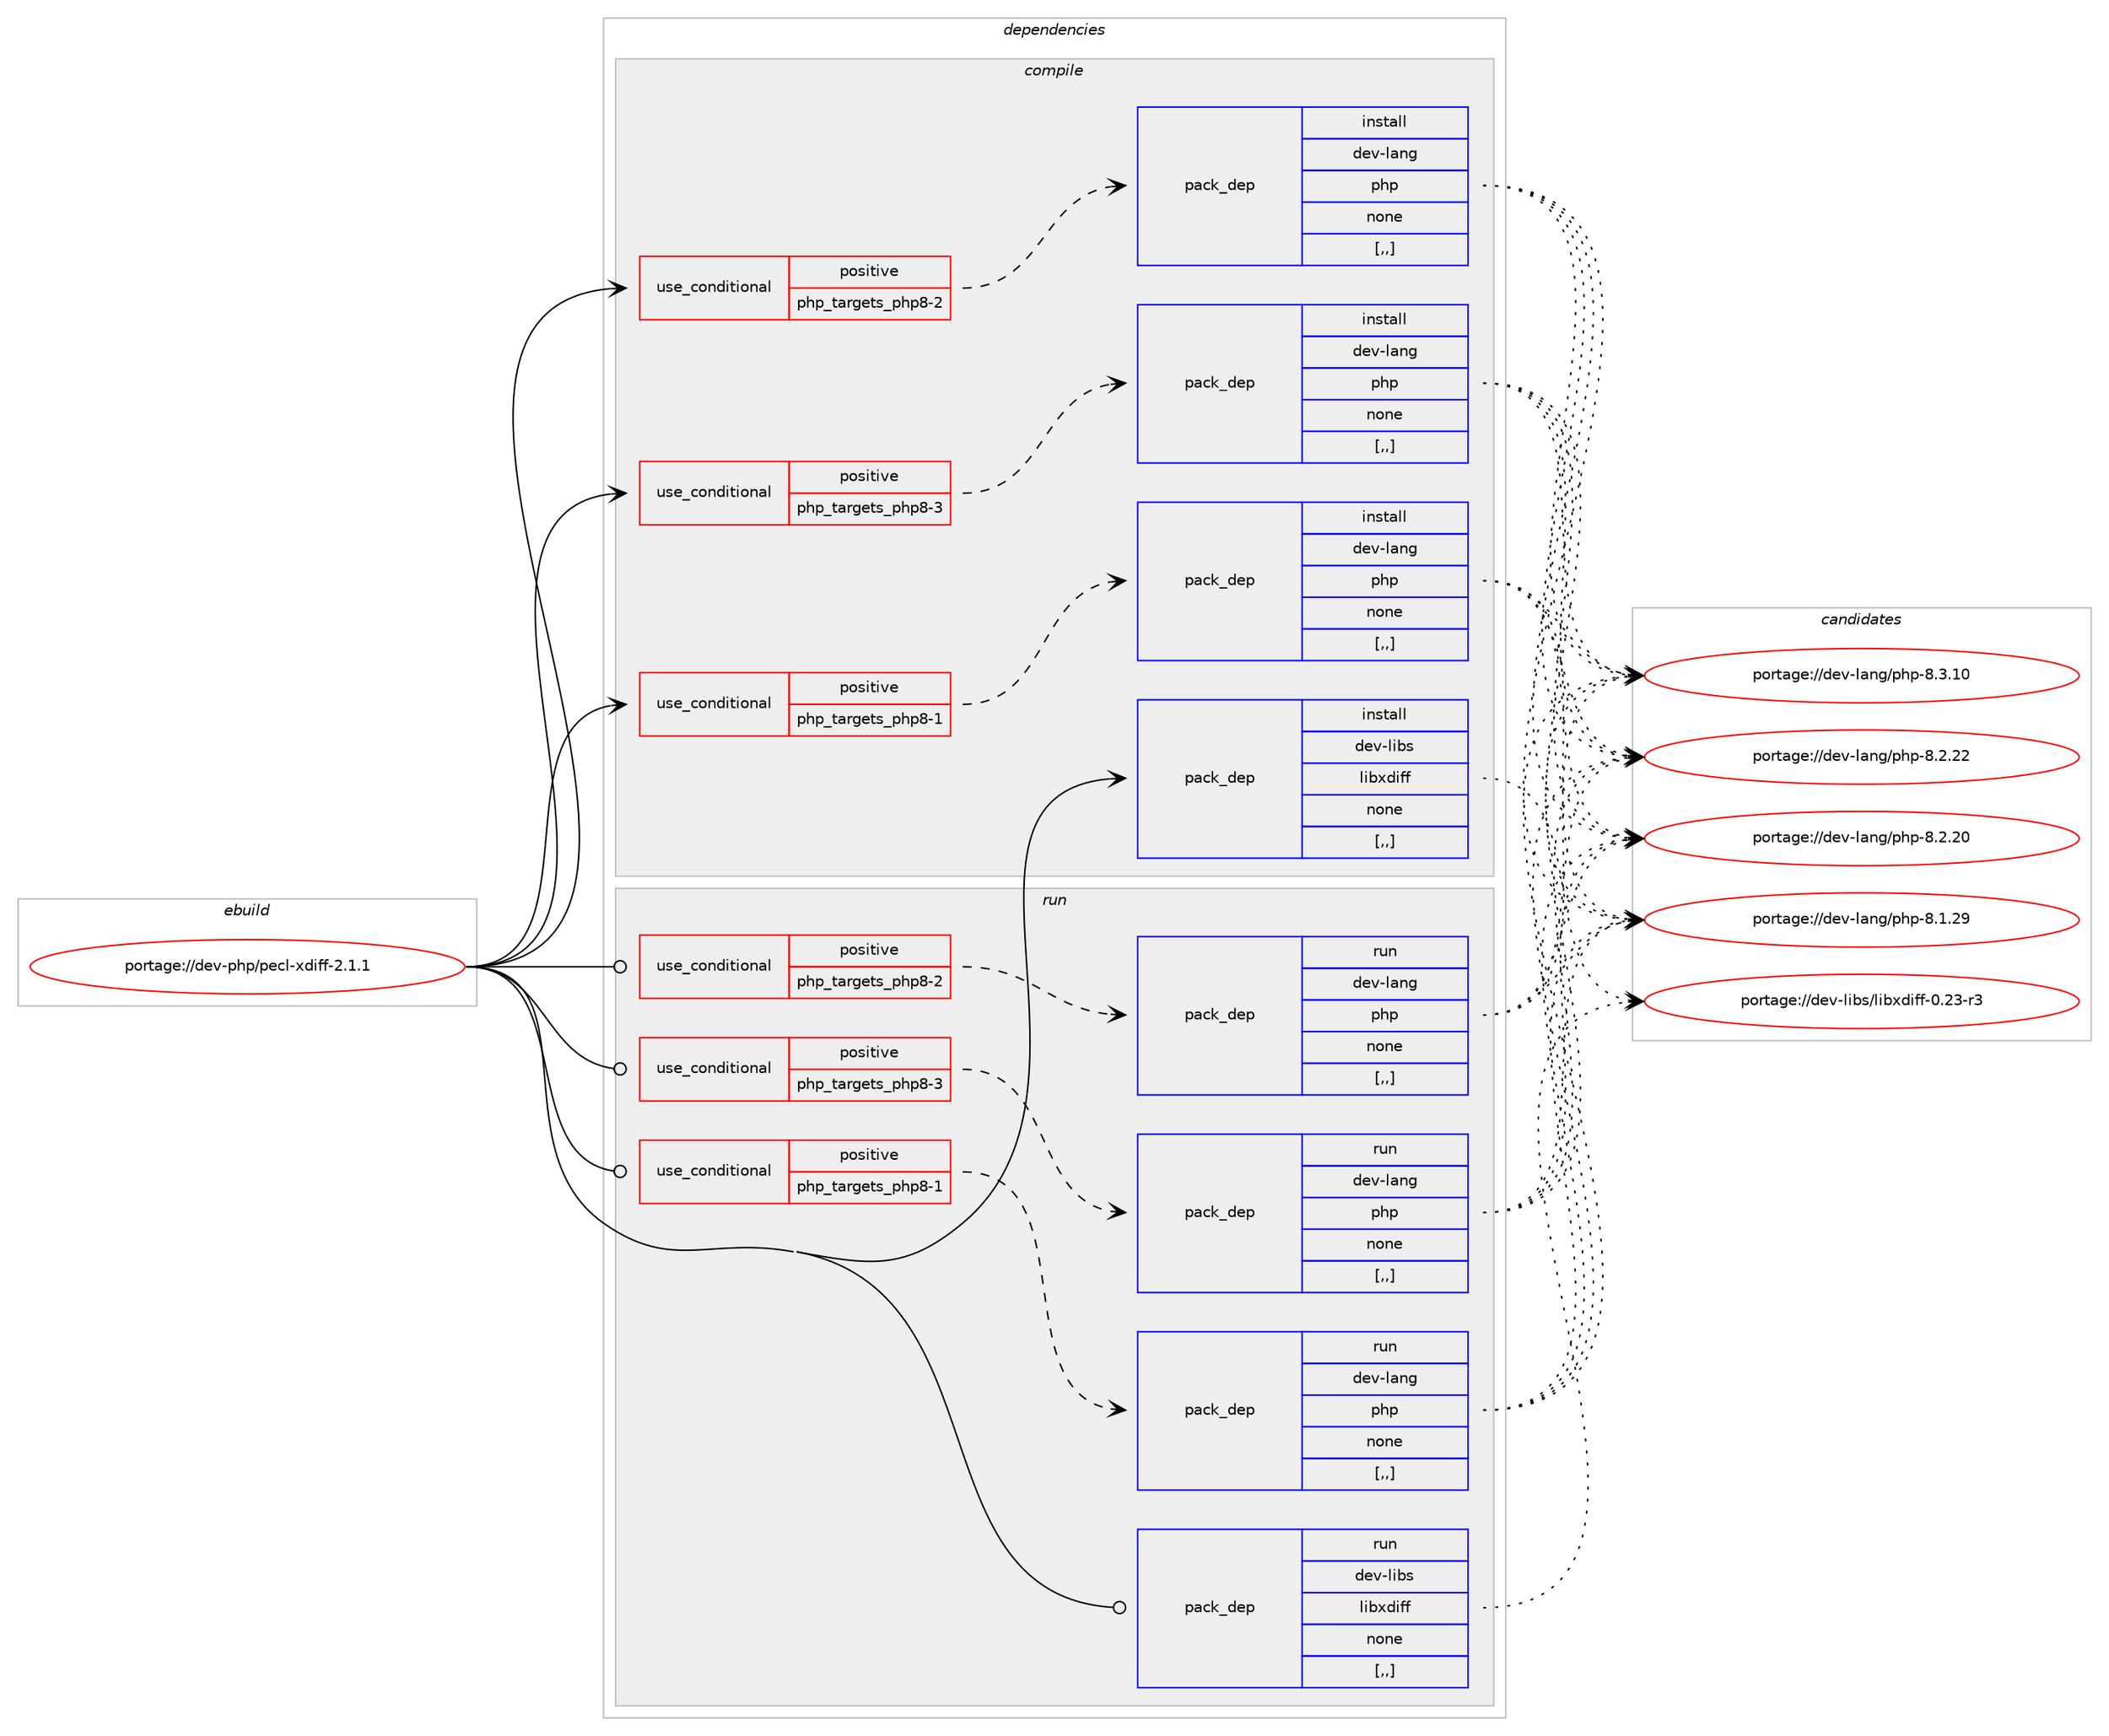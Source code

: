 digraph prolog {

# *************
# Graph options
# *************

newrank=true;
concentrate=true;
compound=true;
graph [rankdir=LR,fontname=Helvetica,fontsize=10,ranksep=1.5];#, ranksep=2.5, nodesep=0.2];
edge  [arrowhead=vee];
node  [fontname=Helvetica,fontsize=10];

# **********
# The ebuild
# **********

subgraph cluster_leftcol {
color=gray;
label=<<i>ebuild</i>>;
id [label="portage://dev-php/pecl-xdiff-2.1.1", color=red, width=4, href="../dev-php/pecl-xdiff-2.1.1.svg"];
}

# ****************
# The dependencies
# ****************

subgraph cluster_midcol {
color=gray;
label=<<i>dependencies</i>>;
subgraph cluster_compile {
fillcolor="#eeeeee";
style=filled;
label=<<i>compile</i>>;
subgraph cond160615 {
dependency634726 [label=<<TABLE BORDER="0" CELLBORDER="1" CELLSPACING="0" CELLPADDING="4"><TR><TD ROWSPAN="3" CELLPADDING="10">use_conditional</TD></TR><TR><TD>positive</TD></TR><TR><TD>php_targets_php8-1</TD></TR></TABLE>>, shape=none, color=red];
subgraph pack469298 {
dependency634727 [label=<<TABLE BORDER="0" CELLBORDER="1" CELLSPACING="0" CELLPADDING="4" WIDTH="220"><TR><TD ROWSPAN="6" CELLPADDING="30">pack_dep</TD></TR><TR><TD WIDTH="110">install</TD></TR><TR><TD>dev-lang</TD></TR><TR><TD>php</TD></TR><TR><TD>none</TD></TR><TR><TD>[,,]</TD></TR></TABLE>>, shape=none, color=blue];
}
dependency634726:e -> dependency634727:w [weight=20,style="dashed",arrowhead="vee"];
}
id:e -> dependency634726:w [weight=20,style="solid",arrowhead="vee"];
subgraph cond160616 {
dependency634728 [label=<<TABLE BORDER="0" CELLBORDER="1" CELLSPACING="0" CELLPADDING="4"><TR><TD ROWSPAN="3" CELLPADDING="10">use_conditional</TD></TR><TR><TD>positive</TD></TR><TR><TD>php_targets_php8-2</TD></TR></TABLE>>, shape=none, color=red];
subgraph pack469299 {
dependency634729 [label=<<TABLE BORDER="0" CELLBORDER="1" CELLSPACING="0" CELLPADDING="4" WIDTH="220"><TR><TD ROWSPAN="6" CELLPADDING="30">pack_dep</TD></TR><TR><TD WIDTH="110">install</TD></TR><TR><TD>dev-lang</TD></TR><TR><TD>php</TD></TR><TR><TD>none</TD></TR><TR><TD>[,,]</TD></TR></TABLE>>, shape=none, color=blue];
}
dependency634728:e -> dependency634729:w [weight=20,style="dashed",arrowhead="vee"];
}
id:e -> dependency634728:w [weight=20,style="solid",arrowhead="vee"];
subgraph cond160617 {
dependency634730 [label=<<TABLE BORDER="0" CELLBORDER="1" CELLSPACING="0" CELLPADDING="4"><TR><TD ROWSPAN="3" CELLPADDING="10">use_conditional</TD></TR><TR><TD>positive</TD></TR><TR><TD>php_targets_php8-3</TD></TR></TABLE>>, shape=none, color=red];
subgraph pack469300 {
dependency634731 [label=<<TABLE BORDER="0" CELLBORDER="1" CELLSPACING="0" CELLPADDING="4" WIDTH="220"><TR><TD ROWSPAN="6" CELLPADDING="30">pack_dep</TD></TR><TR><TD WIDTH="110">install</TD></TR><TR><TD>dev-lang</TD></TR><TR><TD>php</TD></TR><TR><TD>none</TD></TR><TR><TD>[,,]</TD></TR></TABLE>>, shape=none, color=blue];
}
dependency634730:e -> dependency634731:w [weight=20,style="dashed",arrowhead="vee"];
}
id:e -> dependency634730:w [weight=20,style="solid",arrowhead="vee"];
subgraph pack469301 {
dependency634732 [label=<<TABLE BORDER="0" CELLBORDER="1" CELLSPACING="0" CELLPADDING="4" WIDTH="220"><TR><TD ROWSPAN="6" CELLPADDING="30">pack_dep</TD></TR><TR><TD WIDTH="110">install</TD></TR><TR><TD>dev-libs</TD></TR><TR><TD>libxdiff</TD></TR><TR><TD>none</TD></TR><TR><TD>[,,]</TD></TR></TABLE>>, shape=none, color=blue];
}
id:e -> dependency634732:w [weight=20,style="solid",arrowhead="vee"];
}
subgraph cluster_compileandrun {
fillcolor="#eeeeee";
style=filled;
label=<<i>compile and run</i>>;
}
subgraph cluster_run {
fillcolor="#eeeeee";
style=filled;
label=<<i>run</i>>;
subgraph cond160618 {
dependency634733 [label=<<TABLE BORDER="0" CELLBORDER="1" CELLSPACING="0" CELLPADDING="4"><TR><TD ROWSPAN="3" CELLPADDING="10">use_conditional</TD></TR><TR><TD>positive</TD></TR><TR><TD>php_targets_php8-1</TD></TR></TABLE>>, shape=none, color=red];
subgraph pack469302 {
dependency634734 [label=<<TABLE BORDER="0" CELLBORDER="1" CELLSPACING="0" CELLPADDING="4" WIDTH="220"><TR><TD ROWSPAN="6" CELLPADDING="30">pack_dep</TD></TR><TR><TD WIDTH="110">run</TD></TR><TR><TD>dev-lang</TD></TR><TR><TD>php</TD></TR><TR><TD>none</TD></TR><TR><TD>[,,]</TD></TR></TABLE>>, shape=none, color=blue];
}
dependency634733:e -> dependency634734:w [weight=20,style="dashed",arrowhead="vee"];
}
id:e -> dependency634733:w [weight=20,style="solid",arrowhead="odot"];
subgraph cond160619 {
dependency634735 [label=<<TABLE BORDER="0" CELLBORDER="1" CELLSPACING="0" CELLPADDING="4"><TR><TD ROWSPAN="3" CELLPADDING="10">use_conditional</TD></TR><TR><TD>positive</TD></TR><TR><TD>php_targets_php8-2</TD></TR></TABLE>>, shape=none, color=red];
subgraph pack469303 {
dependency634736 [label=<<TABLE BORDER="0" CELLBORDER="1" CELLSPACING="0" CELLPADDING="4" WIDTH="220"><TR><TD ROWSPAN="6" CELLPADDING="30">pack_dep</TD></TR><TR><TD WIDTH="110">run</TD></TR><TR><TD>dev-lang</TD></TR><TR><TD>php</TD></TR><TR><TD>none</TD></TR><TR><TD>[,,]</TD></TR></TABLE>>, shape=none, color=blue];
}
dependency634735:e -> dependency634736:w [weight=20,style="dashed",arrowhead="vee"];
}
id:e -> dependency634735:w [weight=20,style="solid",arrowhead="odot"];
subgraph cond160620 {
dependency634737 [label=<<TABLE BORDER="0" CELLBORDER="1" CELLSPACING="0" CELLPADDING="4"><TR><TD ROWSPAN="3" CELLPADDING="10">use_conditional</TD></TR><TR><TD>positive</TD></TR><TR><TD>php_targets_php8-3</TD></TR></TABLE>>, shape=none, color=red];
subgraph pack469304 {
dependency634738 [label=<<TABLE BORDER="0" CELLBORDER="1" CELLSPACING="0" CELLPADDING="4" WIDTH="220"><TR><TD ROWSPAN="6" CELLPADDING="30">pack_dep</TD></TR><TR><TD WIDTH="110">run</TD></TR><TR><TD>dev-lang</TD></TR><TR><TD>php</TD></TR><TR><TD>none</TD></TR><TR><TD>[,,]</TD></TR></TABLE>>, shape=none, color=blue];
}
dependency634737:e -> dependency634738:w [weight=20,style="dashed",arrowhead="vee"];
}
id:e -> dependency634737:w [weight=20,style="solid",arrowhead="odot"];
subgraph pack469305 {
dependency634739 [label=<<TABLE BORDER="0" CELLBORDER="1" CELLSPACING="0" CELLPADDING="4" WIDTH="220"><TR><TD ROWSPAN="6" CELLPADDING="30">pack_dep</TD></TR><TR><TD WIDTH="110">run</TD></TR><TR><TD>dev-libs</TD></TR><TR><TD>libxdiff</TD></TR><TR><TD>none</TD></TR><TR><TD>[,,]</TD></TR></TABLE>>, shape=none, color=blue];
}
id:e -> dependency634739:w [weight=20,style="solid",arrowhead="odot"];
}
}

# **************
# The candidates
# **************

subgraph cluster_choices {
rank=same;
color=gray;
label=<<i>candidates</i>>;

subgraph choice469298 {
color=black;
nodesep=1;
choice10010111845108971101034711210411245564651464948 [label="portage://dev-lang/php-8.3.10", color=red, width=4,href="../dev-lang/php-8.3.10.svg"];
choice10010111845108971101034711210411245564650465050 [label="portage://dev-lang/php-8.2.22", color=red, width=4,href="../dev-lang/php-8.2.22.svg"];
choice10010111845108971101034711210411245564650465048 [label="portage://dev-lang/php-8.2.20", color=red, width=4,href="../dev-lang/php-8.2.20.svg"];
choice10010111845108971101034711210411245564649465057 [label="portage://dev-lang/php-8.1.29", color=red, width=4,href="../dev-lang/php-8.1.29.svg"];
dependency634727:e -> choice10010111845108971101034711210411245564651464948:w [style=dotted,weight="100"];
dependency634727:e -> choice10010111845108971101034711210411245564650465050:w [style=dotted,weight="100"];
dependency634727:e -> choice10010111845108971101034711210411245564650465048:w [style=dotted,weight="100"];
dependency634727:e -> choice10010111845108971101034711210411245564649465057:w [style=dotted,weight="100"];
}
subgraph choice469299 {
color=black;
nodesep=1;
choice10010111845108971101034711210411245564651464948 [label="portage://dev-lang/php-8.3.10", color=red, width=4,href="../dev-lang/php-8.3.10.svg"];
choice10010111845108971101034711210411245564650465050 [label="portage://dev-lang/php-8.2.22", color=red, width=4,href="../dev-lang/php-8.2.22.svg"];
choice10010111845108971101034711210411245564650465048 [label="portage://dev-lang/php-8.2.20", color=red, width=4,href="../dev-lang/php-8.2.20.svg"];
choice10010111845108971101034711210411245564649465057 [label="portage://dev-lang/php-8.1.29", color=red, width=4,href="../dev-lang/php-8.1.29.svg"];
dependency634729:e -> choice10010111845108971101034711210411245564651464948:w [style=dotted,weight="100"];
dependency634729:e -> choice10010111845108971101034711210411245564650465050:w [style=dotted,weight="100"];
dependency634729:e -> choice10010111845108971101034711210411245564650465048:w [style=dotted,weight="100"];
dependency634729:e -> choice10010111845108971101034711210411245564649465057:w [style=dotted,weight="100"];
}
subgraph choice469300 {
color=black;
nodesep=1;
choice10010111845108971101034711210411245564651464948 [label="portage://dev-lang/php-8.3.10", color=red, width=4,href="../dev-lang/php-8.3.10.svg"];
choice10010111845108971101034711210411245564650465050 [label="portage://dev-lang/php-8.2.22", color=red, width=4,href="../dev-lang/php-8.2.22.svg"];
choice10010111845108971101034711210411245564650465048 [label="portage://dev-lang/php-8.2.20", color=red, width=4,href="../dev-lang/php-8.2.20.svg"];
choice10010111845108971101034711210411245564649465057 [label="portage://dev-lang/php-8.1.29", color=red, width=4,href="../dev-lang/php-8.1.29.svg"];
dependency634731:e -> choice10010111845108971101034711210411245564651464948:w [style=dotted,weight="100"];
dependency634731:e -> choice10010111845108971101034711210411245564650465050:w [style=dotted,weight="100"];
dependency634731:e -> choice10010111845108971101034711210411245564650465048:w [style=dotted,weight="100"];
dependency634731:e -> choice10010111845108971101034711210411245564649465057:w [style=dotted,weight="100"];
}
subgraph choice469301 {
color=black;
nodesep=1;
choice1001011184510810598115471081059812010010510210245484650514511451 [label="portage://dev-libs/libxdiff-0.23-r3", color=red, width=4,href="../dev-libs/libxdiff-0.23-r3.svg"];
dependency634732:e -> choice1001011184510810598115471081059812010010510210245484650514511451:w [style=dotted,weight="100"];
}
subgraph choice469302 {
color=black;
nodesep=1;
choice10010111845108971101034711210411245564651464948 [label="portage://dev-lang/php-8.3.10", color=red, width=4,href="../dev-lang/php-8.3.10.svg"];
choice10010111845108971101034711210411245564650465050 [label="portage://dev-lang/php-8.2.22", color=red, width=4,href="../dev-lang/php-8.2.22.svg"];
choice10010111845108971101034711210411245564650465048 [label="portage://dev-lang/php-8.2.20", color=red, width=4,href="../dev-lang/php-8.2.20.svg"];
choice10010111845108971101034711210411245564649465057 [label="portage://dev-lang/php-8.1.29", color=red, width=4,href="../dev-lang/php-8.1.29.svg"];
dependency634734:e -> choice10010111845108971101034711210411245564651464948:w [style=dotted,weight="100"];
dependency634734:e -> choice10010111845108971101034711210411245564650465050:w [style=dotted,weight="100"];
dependency634734:e -> choice10010111845108971101034711210411245564650465048:w [style=dotted,weight="100"];
dependency634734:e -> choice10010111845108971101034711210411245564649465057:w [style=dotted,weight="100"];
}
subgraph choice469303 {
color=black;
nodesep=1;
choice10010111845108971101034711210411245564651464948 [label="portage://dev-lang/php-8.3.10", color=red, width=4,href="../dev-lang/php-8.3.10.svg"];
choice10010111845108971101034711210411245564650465050 [label="portage://dev-lang/php-8.2.22", color=red, width=4,href="../dev-lang/php-8.2.22.svg"];
choice10010111845108971101034711210411245564650465048 [label="portage://dev-lang/php-8.2.20", color=red, width=4,href="../dev-lang/php-8.2.20.svg"];
choice10010111845108971101034711210411245564649465057 [label="portage://dev-lang/php-8.1.29", color=red, width=4,href="../dev-lang/php-8.1.29.svg"];
dependency634736:e -> choice10010111845108971101034711210411245564651464948:w [style=dotted,weight="100"];
dependency634736:e -> choice10010111845108971101034711210411245564650465050:w [style=dotted,weight="100"];
dependency634736:e -> choice10010111845108971101034711210411245564650465048:w [style=dotted,weight="100"];
dependency634736:e -> choice10010111845108971101034711210411245564649465057:w [style=dotted,weight="100"];
}
subgraph choice469304 {
color=black;
nodesep=1;
choice10010111845108971101034711210411245564651464948 [label="portage://dev-lang/php-8.3.10", color=red, width=4,href="../dev-lang/php-8.3.10.svg"];
choice10010111845108971101034711210411245564650465050 [label="portage://dev-lang/php-8.2.22", color=red, width=4,href="../dev-lang/php-8.2.22.svg"];
choice10010111845108971101034711210411245564650465048 [label="portage://dev-lang/php-8.2.20", color=red, width=4,href="../dev-lang/php-8.2.20.svg"];
choice10010111845108971101034711210411245564649465057 [label="portage://dev-lang/php-8.1.29", color=red, width=4,href="../dev-lang/php-8.1.29.svg"];
dependency634738:e -> choice10010111845108971101034711210411245564651464948:w [style=dotted,weight="100"];
dependency634738:e -> choice10010111845108971101034711210411245564650465050:w [style=dotted,weight="100"];
dependency634738:e -> choice10010111845108971101034711210411245564650465048:w [style=dotted,weight="100"];
dependency634738:e -> choice10010111845108971101034711210411245564649465057:w [style=dotted,weight="100"];
}
subgraph choice469305 {
color=black;
nodesep=1;
choice1001011184510810598115471081059812010010510210245484650514511451 [label="portage://dev-libs/libxdiff-0.23-r3", color=red, width=4,href="../dev-libs/libxdiff-0.23-r3.svg"];
dependency634739:e -> choice1001011184510810598115471081059812010010510210245484650514511451:w [style=dotted,weight="100"];
}
}

}
